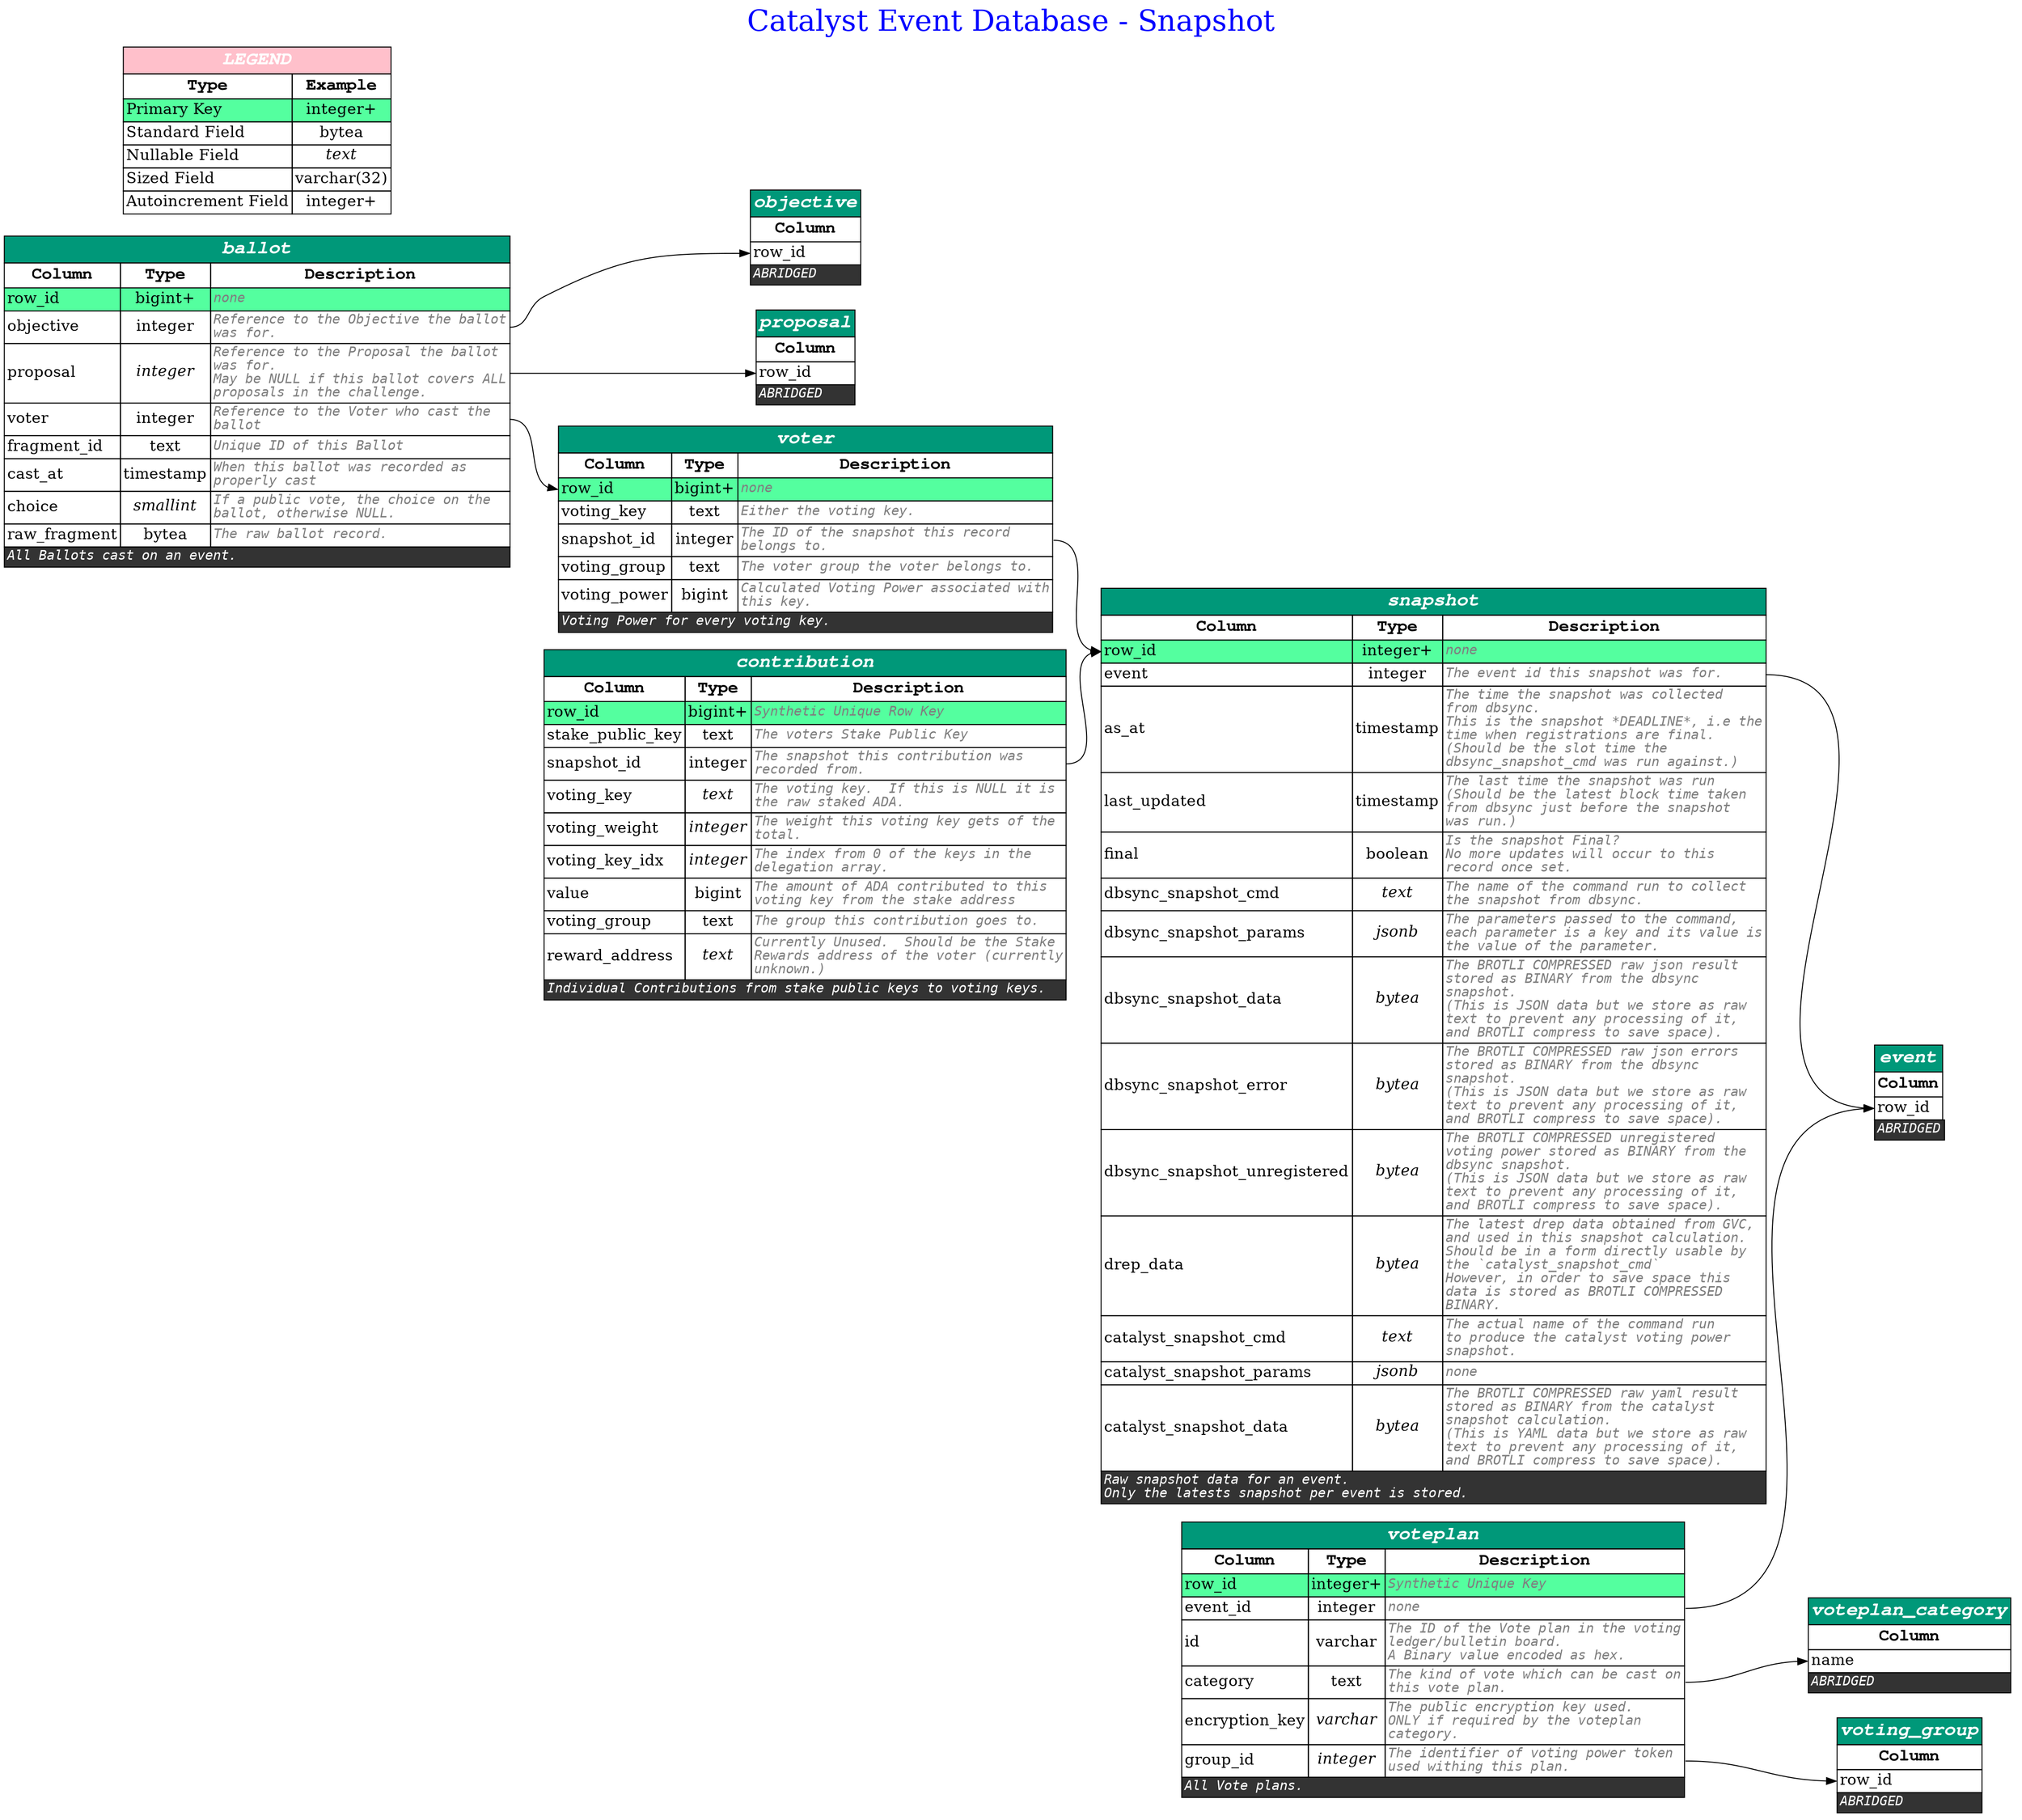 digraph erd {

    
    label = "Catalyst Event Database - Snapshot"
    labelloc = t
    fontsize = 30
    fontcolor = blue
    

    graph [
        rankdir = "LR"
    ];

    node [
        fontsize = "16"
        shape = "plaintext"
    ];

    edge [
    ];

    
        

    "ballot" [shape=plain label=<
        <table border='0' cellborder='1' cellspacing='0' >
            <tr>
                <td colspan='3' bgcolor='#009879' port='__title'><font color='white' face='Courier bold italic' point-size='20'><b>ballot</b></font></td>
            </tr>
            <tr>
                <td><font color='black' face='Courier bold' point-size='18' ><b>Column</b></font></td>
                <td><font color='black' face='Courier bold' point-size='18' ><b>Type</b></font></td>
                <td><font color='black' face='Courier bold' point-size='18' ><b>Description</b></font></td>
            </tr>

            
            <tr>
                <td port="row_id" bgcolor="seagreen1" align='text'><font>row_id</font><br align='left'/></td>
                <td  bgcolor="seagreen1" ><font>bigint+</font></td>
                <td port="row_id_out" bgcolor="seagreen1" align='text'><font color='grey50' face='Monospace' point-size='14' ><i>none</i><br align="left"/></font></td>
            </tr>
            
            <tr>
                <td port="objective"  align='text'><font>objective</font><br align='left'/></td>
                <td   ><font>integer</font></td>
                <td port="objective_out"  align='text'><font color='grey50' face='Monospace' point-size='14' ><i>Reference to the Objective the ballot<br align='left'/>was for.</i><br align="left"/></font></td>
            </tr>
            
            <tr>
                <td port="proposal"  align='text'><font>proposal</font><br align='left'/></td>
                <td   ><font><i>integer</i></font></td>
                <td port="proposal_out"  align='text'><font color='grey50' face='Monospace' point-size='14' ><i>Reference to the Proposal the ballot<br align='left'/>was for.<br align='left'/>May be NULL if this ballot covers ALL<br align='left'/>proposals in the challenge.</i><br align="left"/></font></td>
            </tr>
            
            <tr>
                <td port="voter"  align='text'><font>voter</font><br align='left'/></td>
                <td   ><font>integer</font></td>
                <td port="voter_out"  align='text'><font color='grey50' face='Monospace' point-size='14' ><i>Reference to the Voter who cast the<br align='left'/>ballot</i><br align="left"/></font></td>
            </tr>
            
            <tr>
                <td port="fragment_id"  align='text'><font>fragment_id</font><br align='left'/></td>
                <td   ><font>text</font></td>
                <td port="fragment_id_out"  align='text'><font color='grey50' face='Monospace' point-size='14' ><i>Unique ID of this Ballot</i><br align="left"/></font></td>
            </tr>
            
            <tr>
                <td port="cast_at"  align='text'><font>cast_at</font><br align='left'/></td>
                <td   ><font>timestamp</font></td>
                <td port="cast_at_out"  align='text'><font color='grey50' face='Monospace' point-size='14' ><i>When this ballot was recorded as<br align='left'/>properly cast</i><br align="left"/></font></td>
            </tr>
            
            <tr>
                <td port="choice"  align='text'><font>choice</font><br align='left'/></td>
                <td   ><font><i>smallint</i></font></td>
                <td port="choice_out"  align='text'><font color='grey50' face='Monospace' point-size='14' ><i>If a public vote, the choice on the<br align='left'/>ballot, otherwise NULL.</i><br align="left"/></font></td>
            </tr>
            
            <tr>
                <td port="raw_fragment"  align='text'><font>raw_fragment</font><br align='left'/></td>
                <td   ><font>bytea</font></td>
                <td port="raw_fragment_out"  align='text'><font color='grey50' face='Monospace' point-size='14' ><i>The raw ballot record.</i><br align="left"/></font></td>
            </tr>
            

            
            <tr>
                <td colspan='3' bgcolor="grey20" align='text'><font color='white' face='Monospace' point-size='14'><i>All Ballots cast on an event.</i><br align="left"/></font></td>
            </tr>
            

        </table>
    >];

        
    
        

    "contribution" [shape=plain label=<
        <table border='0' cellborder='1' cellspacing='0' >
            <tr>
                <td colspan='3' bgcolor='#009879' port='__title'><font color='white' face='Courier bold italic' point-size='20'><b>contribution</b></font></td>
            </tr>
            <tr>
                <td><font color='black' face='Courier bold' point-size='18' ><b>Column</b></font></td>
                <td><font color='black' face='Courier bold' point-size='18' ><b>Type</b></font></td>
                <td><font color='black' face='Courier bold' point-size='18' ><b>Description</b></font></td>
            </tr>

            
            <tr>
                <td port="row_id" bgcolor="seagreen1" align='text'><font>row_id</font><br align='left'/></td>
                <td  bgcolor="seagreen1" ><font>bigint+</font></td>
                <td port="row_id_out" bgcolor="seagreen1" align='text'><font color='grey50' face='Monospace' point-size='14' ><i>Synthetic Unique Row Key</i><br align="left"/></font></td>
            </tr>
            
            <tr>
                <td port="stake_public_key"  align='text'><font>stake_public_key</font><br align='left'/></td>
                <td   ><font>text</font></td>
                <td port="stake_public_key_out"  align='text'><font color='grey50' face='Monospace' point-size='14' ><i>The voters Stake Public Key</i><br align="left"/></font></td>
            </tr>
            
            <tr>
                <td port="snapshot_id"  align='text'><font>snapshot_id</font><br align='left'/></td>
                <td   ><font>integer</font></td>
                <td port="snapshot_id_out"  align='text'><font color='grey50' face='Monospace' point-size='14' ><i>The snapshot this contribution was<br align='left'/>recorded from.</i><br align="left"/></font></td>
            </tr>
            
            <tr>
                <td port="voting_key"  align='text'><font>voting_key</font><br align='left'/></td>
                <td   ><font><i>text</i></font></td>
                <td port="voting_key_out"  align='text'><font color='grey50' face='Monospace' point-size='14' ><i>The voting key.  If this is NULL it is<br align='left'/>the raw staked ADA.</i><br align="left"/></font></td>
            </tr>
            
            <tr>
                <td port="voting_weight"  align='text'><font>voting_weight</font><br align='left'/></td>
                <td   ><font><i>integer</i></font></td>
                <td port="voting_weight_out"  align='text'><font color='grey50' face='Monospace' point-size='14' ><i>The weight this voting key gets of the<br align='left'/>total.</i><br align="left"/></font></td>
            </tr>
            
            <tr>
                <td port="voting_key_idx"  align='text'><font>voting_key_idx</font><br align='left'/></td>
                <td   ><font><i>integer</i></font></td>
                <td port="voting_key_idx_out"  align='text'><font color='grey50' face='Monospace' point-size='14' ><i>The index from 0 of the keys in the<br align='left'/>delegation array.</i><br align="left"/></font></td>
            </tr>
            
            <tr>
                <td port="value"  align='text'><font>value</font><br align='left'/></td>
                <td   ><font>bigint</font></td>
                <td port="value_out"  align='text'><font color='grey50' face='Monospace' point-size='14' ><i>The amount of ADA contributed to this<br align='left'/>voting key from the stake address</i><br align="left"/></font></td>
            </tr>
            
            <tr>
                <td port="voting_group"  align='text'><font>voting_group</font><br align='left'/></td>
                <td   ><font>text</font></td>
                <td port="voting_group_out"  align='text'><font color='grey50' face='Monospace' point-size='14' ><i>The group this contribution goes to.</i><br align="left"/></font></td>
            </tr>
            
            <tr>
                <td port="reward_address"  align='text'><font>reward_address</font><br align='left'/></td>
                <td   ><font><i>text</i></font></td>
                <td port="reward_address_out"  align='text'><font color='grey50' face='Monospace' point-size='14' ><i>Currently Unused.  Should be the Stake<br align='left'/>Rewards address of the voter (currently<br align='left'/>unknown.)</i><br align="left"/></font></td>
            </tr>
            

            
            <tr>
                <td colspan='3' bgcolor="grey20" align='text'><font color='white' face='Monospace' point-size='14'><i>Individual Contributions from stake public keys to voting keys.</i><br align="left"/></font></td>
            </tr>
            

        </table>
    >];

        
    
        

    "snapshot" [shape=plain label=<
        <table border='0' cellborder='1' cellspacing='0' >
            <tr>
                <td colspan='3' bgcolor='#009879' port='__title'><font color='white' face='Courier bold italic' point-size='20'><b>snapshot</b></font></td>
            </tr>
            <tr>
                <td><font color='black' face='Courier bold' point-size='18' ><b>Column</b></font></td>
                <td><font color='black' face='Courier bold' point-size='18' ><b>Type</b></font></td>
                <td><font color='black' face='Courier bold' point-size='18' ><b>Description</b></font></td>
            </tr>

            
            <tr>
                <td port="row_id" bgcolor="seagreen1" align='text'><font>row_id</font><br align='left'/></td>
                <td  bgcolor="seagreen1" ><font>integer+</font></td>
                <td port="row_id_out" bgcolor="seagreen1" align='text'><font color='grey50' face='Monospace' point-size='14' ><i>none</i><br align="left"/></font></td>
            </tr>
            
            <tr>
                <td port="event"  align='text'><font>event</font><br align='left'/></td>
                <td   ><font>integer</font></td>
                <td port="event_out"  align='text'><font color='grey50' face='Monospace' point-size='14' ><i>The event id this snapshot was for.</i><br align="left"/></font></td>
            </tr>
            
            <tr>
                <td port="as_at"  align='text'><font>as_at</font><br align='left'/></td>
                <td   ><font>timestamp</font></td>
                <td port="as_at_out"  align='text'><font color='grey50' face='Monospace' point-size='14' ><i>The time the snapshot was collected<br align='left'/>from dbsync.<br align='left'/>This is the snapshot *DEADLINE*, i.e the<br align='left'/>time when registrations are final.<br align='left'/>(Should be the slot time the<br align='left'/>dbsync_snapshot_cmd was run against.)</i><br align="left"/></font></td>
            </tr>
            
            <tr>
                <td port="last_updated"  align='text'><font>last_updated</font><br align='left'/></td>
                <td   ><font>timestamp</font></td>
                <td port="last_updated_out"  align='text'><font color='grey50' face='Monospace' point-size='14' ><i>The last time the snapshot was run<br align='left'/>(Should be the latest block time taken<br align='left'/>from dbsync just before the snapshot<br align='left'/>was run.)</i><br align="left"/></font></td>
            </tr>
            
            <tr>
                <td port="final"  align='text'><font>final</font><br align='left'/></td>
                <td   ><font>boolean</font></td>
                <td port="final_out"  align='text'><font color='grey50' face='Monospace' point-size='14' ><i>Is the snapshot Final?<br align='left'/>No more updates will occur to this<br align='left'/>record once set.</i><br align="left"/></font></td>
            </tr>
            
            <tr>
                <td port="dbsync_snapshot_cmd"  align='text'><font>dbsync_snapshot_cmd</font><br align='left'/></td>
                <td   ><font><i>text</i></font></td>
                <td port="dbsync_snapshot_cmd_out"  align='text'><font color='grey50' face='Monospace' point-size='14' ><i>The name of the command run to collect<br align='left'/>the snapshot from dbsync.</i><br align="left"/></font></td>
            </tr>
            
            <tr>
                <td port="dbsync_snapshot_params"  align='text'><font>dbsync_snapshot_params</font><br align='left'/></td>
                <td   ><font><i>jsonb</i></font></td>
                <td port="dbsync_snapshot_params_out"  align='text'><font color='grey50' face='Monospace' point-size='14' ><i>The parameters passed to the command,<br align='left'/>each parameter is a key and its value is<br align='left'/>the value of the parameter.</i><br align="left"/></font></td>
            </tr>
            
            <tr>
                <td port="dbsync_snapshot_data"  align='text'><font>dbsync_snapshot_data</font><br align='left'/></td>
                <td   ><font><i>bytea</i></font></td>
                <td port="dbsync_snapshot_data_out"  align='text'><font color='grey50' face='Monospace' point-size='14' ><i>The BROTLI COMPRESSED raw json result<br align='left'/>stored as BINARY from the dbsync<br align='left'/>snapshot.<br align='left'/>(This is JSON data but we store as raw<br align='left'/>text to prevent any processing of it,<br align='left'/>and BROTLI compress to save space).</i><br align="left"/></font></td>
            </tr>
            
            <tr>
                <td port="dbsync_snapshot_error"  align='text'><font>dbsync_snapshot_error</font><br align='left'/></td>
                <td   ><font><i>bytea</i></font></td>
                <td port="dbsync_snapshot_error_out"  align='text'><font color='grey50' face='Monospace' point-size='14' ><i>The BROTLI COMPRESSED raw json errors<br align='left'/>stored as BINARY from the dbsync<br align='left'/>snapshot.<br align='left'/>(This is JSON data but we store as raw<br align='left'/>text to prevent any processing of it,<br align='left'/>and BROTLI compress to save space).</i><br align="left"/></font></td>
            </tr>
            
            <tr>
                <td port="dbsync_snapshot_unregistered"  align='text'><font>dbsync_snapshot_unregistered</font><br align='left'/></td>
                <td   ><font><i>bytea</i></font></td>
                <td port="dbsync_snapshot_unregistered_out"  align='text'><font color='grey50' face='Monospace' point-size='14' ><i>The BROTLI COMPRESSED unregistered<br align='left'/>voting power stored as BINARY from the<br align='left'/>dbsync snapshot.<br align='left'/>(This is JSON data but we store as raw<br align='left'/>text to prevent any processing of it,<br align='left'/>and BROTLI compress to save space).</i><br align="left"/></font></td>
            </tr>
            
            <tr>
                <td port="drep_data"  align='text'><font>drep_data</font><br align='left'/></td>
                <td   ><font><i>bytea</i></font></td>
                <td port="drep_data_out"  align='text'><font color='grey50' face='Monospace' point-size='14' ><i>The latest drep data obtained from GVC,<br align='left'/>and used in this snapshot calculation.<br align='left'/>Should be in a form directly usable by<br align='left'/>the `catalyst_snapshot_cmd`<br align='left'/>However, in order to save space this<br align='left'/>data is stored as BROTLI COMPRESSED<br align='left'/>BINARY.</i><br align="left"/></font></td>
            </tr>
            
            <tr>
                <td port="catalyst_snapshot_cmd"  align='text'><font>catalyst_snapshot_cmd</font><br align='left'/></td>
                <td   ><font><i>text</i></font></td>
                <td port="catalyst_snapshot_cmd_out"  align='text'><font color='grey50' face='Monospace' point-size='14' ><i>The actual name of the command run<br align='left'/>to produce the catalyst voting power<br align='left'/>snapshot.</i><br align="left"/></font></td>
            </tr>
            
            <tr>
                <td port="catalyst_snapshot_params"  align='text'><font>catalyst_snapshot_params</font><br align='left'/></td>
                <td   ><font><i>jsonb</i></font></td>
                <td port="catalyst_snapshot_params_out"  align='text'><font color='grey50' face='Monospace' point-size='14' ><i>none</i><br align="left"/></font></td>
            </tr>
            
            <tr>
                <td port="catalyst_snapshot_data"  align='text'><font>catalyst_snapshot_data</font><br align='left'/></td>
                <td   ><font><i>bytea</i></font></td>
                <td port="catalyst_snapshot_data_out"  align='text'><font color='grey50' face='Monospace' point-size='14' ><i>The BROTLI COMPRESSED raw yaml result<br align='left'/>stored as BINARY from the catalyst<br align='left'/>snapshot calculation.<br align='left'/>(This is YAML data but we store as raw<br align='left'/>text to prevent any processing of it,<br align='left'/>and BROTLI compress to save space).</i><br align="left"/></font></td>
            </tr>
            

            
            <tr>
                <td colspan='3' bgcolor="grey20" align='text'><font color='white' face='Monospace' point-size='14'><i>Raw snapshot data for an event.<br align='left'/>Only the latests snapshot per event is stored.</i><br align="left"/></font></td>
            </tr>
            

        </table>
    >];

        
    
        

    "voteplan" [shape=plain label=<
        <table border='0' cellborder='1' cellspacing='0' >
            <tr>
                <td colspan='3' bgcolor='#009879' port='__title'><font color='white' face='Courier bold italic' point-size='20'><b>voteplan</b></font></td>
            </tr>
            <tr>
                <td><font color='black' face='Courier bold' point-size='18' ><b>Column</b></font></td>
                <td><font color='black' face='Courier bold' point-size='18' ><b>Type</b></font></td>
                <td><font color='black' face='Courier bold' point-size='18' ><b>Description</b></font></td>
            </tr>

            
            <tr>
                <td port="row_id" bgcolor="seagreen1" align='text'><font>row_id</font><br align='left'/></td>
                <td  bgcolor="seagreen1" ><font>integer+</font></td>
                <td port="row_id_out" bgcolor="seagreen1" align='text'><font color='grey50' face='Monospace' point-size='14' ><i>Synthetic Unique Key</i><br align="left"/></font></td>
            </tr>
            
            <tr>
                <td port="event_id"  align='text'><font>event_id</font><br align='left'/></td>
                <td   ><font>integer</font></td>
                <td port="event_id_out"  align='text'><font color='grey50' face='Monospace' point-size='14' ><i>none</i><br align="left"/></font></td>
            </tr>
            
            <tr>
                <td port="id"  align='text'><font>id</font><br align='left'/></td>
                <td   ><font>varchar</font></td>
                <td port="id_out"  align='text'><font color='grey50' face='Monospace' point-size='14' ><i>The ID of the Vote plan in the voting<br align='left'/>ledger&#x2f;bulletin board.<br align='left'/>A Binary value encoded as hex.</i><br align="left"/></font></td>
            </tr>
            
            <tr>
                <td port="category"  align='text'><font>category</font><br align='left'/></td>
                <td   ><font>text</font></td>
                <td port="category_out"  align='text'><font color='grey50' face='Monospace' point-size='14' ><i>The kind of vote which can be cast on<br align='left'/>this vote plan.</i><br align="left"/></font></td>
            </tr>
            
            <tr>
                <td port="encryption_key"  align='text'><font>encryption_key</font><br align='left'/></td>
                <td   ><font><i>varchar</i></font></td>
                <td port="encryption_key_out"  align='text'><font color='grey50' face='Monospace' point-size='14' ><i>The public encryption key used.<br align='left'/>ONLY if required by the voteplan<br align='left'/>category.</i><br align="left"/></font></td>
            </tr>
            
            <tr>
                <td port="group_id"  align='text'><font>group_id</font><br align='left'/></td>
                <td   ><font><i>integer</i></font></td>
                <td port="group_id_out"  align='text'><font color='grey50' face='Monospace' point-size='14' ><i>The identifier of voting power token<br align='left'/>used withing this plan.</i><br align="left"/></font></td>
            </tr>
            

            
            <tr>
                <td colspan='3' bgcolor="grey20" align='text'><font color='white' face='Monospace' point-size='14'><i>All Vote plans.</i><br align="left"/></font></td>
            </tr>
            

        </table>
    >];

        
    
        

    "voter" [shape=plain label=<
        <table border='0' cellborder='1' cellspacing='0' >
            <tr>
                <td colspan='3' bgcolor='#009879' port='__title'><font color='white' face='Courier bold italic' point-size='20'><b>voter</b></font></td>
            </tr>
            <tr>
                <td><font color='black' face='Courier bold' point-size='18' ><b>Column</b></font></td>
                <td><font color='black' face='Courier bold' point-size='18' ><b>Type</b></font></td>
                <td><font color='black' face='Courier bold' point-size='18' ><b>Description</b></font></td>
            </tr>

            
            <tr>
                <td port="row_id" bgcolor="seagreen1" align='text'><font>row_id</font><br align='left'/></td>
                <td  bgcolor="seagreen1" ><font>bigint+</font></td>
                <td port="row_id_out" bgcolor="seagreen1" align='text'><font color='grey50' face='Monospace' point-size='14' ><i>none</i><br align="left"/></font></td>
            </tr>
            
            <tr>
                <td port="voting_key"  align='text'><font>voting_key</font><br align='left'/></td>
                <td   ><font>text</font></td>
                <td port="voting_key_out"  align='text'><font color='grey50' face='Monospace' point-size='14' ><i>Either the voting key.</i><br align="left"/></font></td>
            </tr>
            
            <tr>
                <td port="snapshot_id"  align='text'><font>snapshot_id</font><br align='left'/></td>
                <td   ><font>integer</font></td>
                <td port="snapshot_id_out"  align='text'><font color='grey50' face='Monospace' point-size='14' ><i>The ID of the snapshot this record<br align='left'/>belongs to.</i><br align="left"/></font></td>
            </tr>
            
            <tr>
                <td port="voting_group"  align='text'><font>voting_group</font><br align='left'/></td>
                <td   ><font>text</font></td>
                <td port="voting_group_out"  align='text'><font color='grey50' face='Monospace' point-size='14' ><i>The voter group the voter belongs to.</i><br align="left"/></font></td>
            </tr>
            
            <tr>
                <td port="voting_power"  align='text'><font>voting_power</font><br align='left'/></td>
                <td   ><font>bigint</font></td>
                <td port="voting_power_out"  align='text'><font color='grey50' face='Monospace' point-size='14' ><i>Calculated Voting Power associated with<br align='left'/>this key.</i><br align="left"/></font></td>
            </tr>
            

            
            <tr>
                <td colspan='3' bgcolor="grey20" align='text'><font color='white' face='Monospace' point-size='14'><i>Voting Power for every voting key.</i><br align="left"/></font></td>
            </tr>
            

        </table>
    >];

        
    

    

    "event" [label=<
        <table border='0' cellborder='1' cellspacing='0'>
            <tr>
                <td bgcolor='#009879' port='__title'><font color='white' face='Courier bold italic' point-size='20'><b>event</b></font></td>
            </tr>
            <tr>
                <td><font color='black' face='Courier bold' point-size='18' ><b>Column</b></font></td>
            </tr>

            
            <tr>
                <td port="row_id"  align='text'><font>row_id</font><br align='left'/></td>
            </tr>
            

            <tr>
                <td colspan='3' bgcolor="grey20" align='text'><font color='white' face='Monospace' point-size='14'><i>ABRIDGED</i><br align="left"/></font></td>
            </tr>
        </table>
    >];

    

    "objective" [label=<
        <table border='0' cellborder='1' cellspacing='0'>
            <tr>
                <td bgcolor='#009879' port='__title'><font color='white' face='Courier bold italic' point-size='20'><b>objective</b></font></td>
            </tr>
            <tr>
                <td><font color='black' face='Courier bold' point-size='18' ><b>Column</b></font></td>
            </tr>

            
            <tr>
                <td port="row_id"  align='text'><font>row_id</font><br align='left'/></td>
            </tr>
            

            <tr>
                <td colspan='3' bgcolor="grey20" align='text'><font color='white' face='Monospace' point-size='14'><i>ABRIDGED</i><br align="left"/></font></td>
            </tr>
        </table>
    >];

    

    "proposal" [label=<
        <table border='0' cellborder='1' cellspacing='0'>
            <tr>
                <td bgcolor='#009879' port='__title'><font color='white' face='Courier bold italic' point-size='20'><b>proposal</b></font></td>
            </tr>
            <tr>
                <td><font color='black' face='Courier bold' point-size='18' ><b>Column</b></font></td>
            </tr>

            
            <tr>
                <td port="row_id"  align='text'><font>row_id</font><br align='left'/></td>
            </tr>
            

            <tr>
                <td colspan='3' bgcolor="grey20" align='text'><font color='white' face='Monospace' point-size='14'><i>ABRIDGED</i><br align="left"/></font></td>
            </tr>
        </table>
    >];

    

    "voteplan_category" [label=<
        <table border='0' cellborder='1' cellspacing='0'>
            <tr>
                <td bgcolor='#009879' port='__title'><font color='white' face='Courier bold italic' point-size='20'><b>voteplan_category</b></font></td>
            </tr>
            <tr>
                <td><font color='black' face='Courier bold' point-size='18' ><b>Column</b></font></td>
            </tr>

            
            <tr>
                <td port="name"  align='text'><font>name</font><br align='left'/></td>
            </tr>
            

            <tr>
                <td colspan='3' bgcolor="grey20" align='text'><font color='white' face='Monospace' point-size='14'><i>ABRIDGED</i><br align="left"/></font></td>
            </tr>
        </table>
    >];

    

    "voting_group" [label=<
        <table border='0' cellborder='1' cellspacing='0'>
            <tr>
                <td bgcolor='#009879' port='__title'><font color='white' face='Courier bold italic' point-size='20'><b>voting_group</b></font></td>
            </tr>
            <tr>
                <td><font color='black' face='Courier bold' point-size='18' ><b>Column</b></font></td>
            </tr>

            
            <tr>
                <td port="row_id"  align='text'><font>row_id</font><br align='left'/></td>
            </tr>
            

            <tr>
                <td colspan='3' bgcolor="grey20" align='text'><font color='white' face='Monospace' point-size='14'><i>ABRIDGED</i><br align="left"/></font></td>
            </tr>
        </table>
    >];

    


    "LEGEND" [label=<
        <table border='0' cellborder='1' cellspacing='0'>
            <tr>
                <td colspan='2' bgcolor='Pink' port='__title'><font color='white' face='Courier bold italic' point-size='20'><b>LEGEND</b></font></td>
            </tr>
            <tr>
                <td><font color='black' face='Courier bold' point-size='18'><b>Type</b></font></td>
                <td><font color='black' face='Courier bold' point-size='18'><b>Example</b></font></td>
            </tr>

            <tr>
                <td align='text' bgcolor="seagreen1" ><font>Primary Key</font><br align='left'/></td>
                <td  bgcolor="seagreen1" ><font>integer+</font></td>
            </tr>


            <tr>
                <td align='text'><font>Standard Field</font><br align='left'/></td>
                <td><font>bytea</font></td>
            </tr>

            <tr>
                <td align='text'><font>Nullable Field</font><br align='left'/></td>
                <td><font><i>text</i></font></td>
            </tr>

            <tr>
                <td align='text'><font>Sized Field</font><br align='left'/></td>
                <td><font>varchar(32)</font></td>
            </tr>

            <tr>
                <td align='text'><font>Autoincrement Field</font><br align='left'/></td>
                <td><font>integer+</font></td>
            </tr>

        </table>
    >];

    
    "voteplan":"event_id_out" -> "event":"row_id"
    
    "voteplan":"category_out" -> "voteplan_category":"name"
    
    "voteplan":"group_id_out" -> "voting_group":"row_id"
    
    "snapshot":"event_out" -> "event":"row_id"
    
    "voter":"snapshot_id_out" -> "snapshot":"row_id"
    
    "contribution":"snapshot_id_out" -> "snapshot":"row_id"
    
    "ballot":"voter_out" -> "voter":"row_id"
    
    "ballot":"objective_out" -> "objective":"row_id"
    
    "ballot":"proposal_out" -> "proposal":"row_id"
    


}
